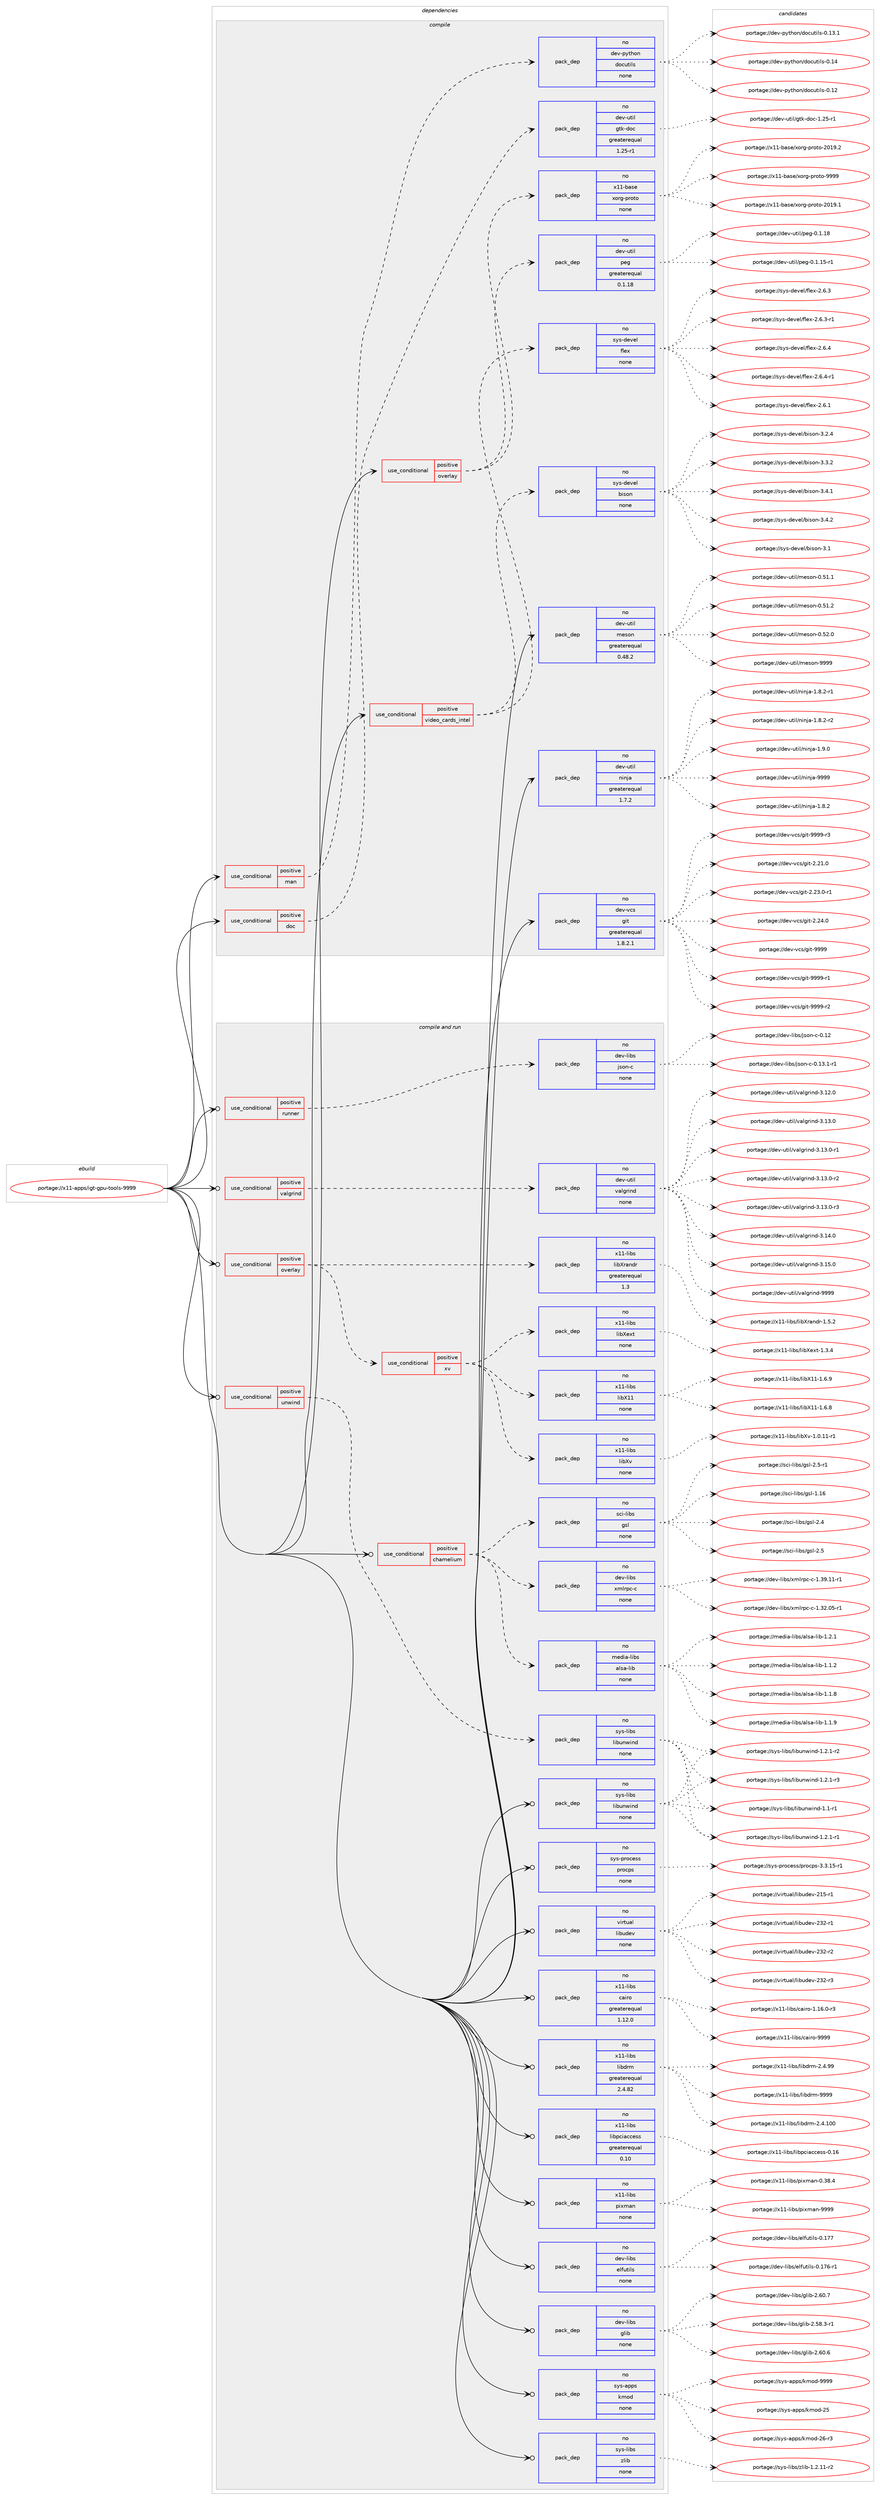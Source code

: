 digraph prolog {

# *************
# Graph options
# *************

newrank=true;
concentrate=true;
compound=true;
graph [rankdir=LR,fontname=Helvetica,fontsize=10,ranksep=1.5];#, ranksep=2.5, nodesep=0.2];
edge  [arrowhead=vee];
node  [fontname=Helvetica,fontsize=10];

# **********
# The ebuild
# **********

subgraph cluster_leftcol {
color=gray;
rank=same;
label=<<i>ebuild</i>>;
id [label="portage://x11-apps/igt-gpu-tools-9999", color=red, width=4, href="../x11-apps/igt-gpu-tools-9999.svg"];
}

# ****************
# The dependencies
# ****************

subgraph cluster_midcol {
color=gray;
label=<<i>dependencies</i>>;
subgraph cluster_compile {
fillcolor="#eeeeee";
style=filled;
label=<<i>compile</i>>;
subgraph cond107412 {
dependency445681 [label=<<TABLE BORDER="0" CELLBORDER="1" CELLSPACING="0" CELLPADDING="4"><TR><TD ROWSPAN="3" CELLPADDING="10">use_conditional</TD></TR><TR><TD>positive</TD></TR><TR><TD>doc</TD></TR></TABLE>>, shape=none, color=red];
subgraph pack330337 {
dependency445682 [label=<<TABLE BORDER="0" CELLBORDER="1" CELLSPACING="0" CELLPADDING="4" WIDTH="220"><TR><TD ROWSPAN="6" CELLPADDING="30">pack_dep</TD></TR><TR><TD WIDTH="110">no</TD></TR><TR><TD>dev-util</TD></TR><TR><TD>gtk-doc</TD></TR><TR><TD>greaterequal</TD></TR><TR><TD>1.25-r1</TD></TR></TABLE>>, shape=none, color=blue];
}
dependency445681:e -> dependency445682:w [weight=20,style="dashed",arrowhead="vee"];
}
id:e -> dependency445681:w [weight=20,style="solid",arrowhead="vee"];
subgraph cond107413 {
dependency445683 [label=<<TABLE BORDER="0" CELLBORDER="1" CELLSPACING="0" CELLPADDING="4"><TR><TD ROWSPAN="3" CELLPADDING="10">use_conditional</TD></TR><TR><TD>positive</TD></TR><TR><TD>man</TD></TR></TABLE>>, shape=none, color=red];
subgraph pack330338 {
dependency445684 [label=<<TABLE BORDER="0" CELLBORDER="1" CELLSPACING="0" CELLPADDING="4" WIDTH="220"><TR><TD ROWSPAN="6" CELLPADDING="30">pack_dep</TD></TR><TR><TD WIDTH="110">no</TD></TR><TR><TD>dev-python</TD></TR><TR><TD>docutils</TD></TR><TR><TD>none</TD></TR><TR><TD></TD></TR></TABLE>>, shape=none, color=blue];
}
dependency445683:e -> dependency445684:w [weight=20,style="dashed",arrowhead="vee"];
}
id:e -> dependency445683:w [weight=20,style="solid",arrowhead="vee"];
subgraph cond107414 {
dependency445685 [label=<<TABLE BORDER="0" CELLBORDER="1" CELLSPACING="0" CELLPADDING="4"><TR><TD ROWSPAN="3" CELLPADDING="10">use_conditional</TD></TR><TR><TD>positive</TD></TR><TR><TD>overlay</TD></TR></TABLE>>, shape=none, color=red];
subgraph pack330339 {
dependency445686 [label=<<TABLE BORDER="0" CELLBORDER="1" CELLSPACING="0" CELLPADDING="4" WIDTH="220"><TR><TD ROWSPAN="6" CELLPADDING="30">pack_dep</TD></TR><TR><TD WIDTH="110">no</TD></TR><TR><TD>dev-util</TD></TR><TR><TD>peg</TD></TR><TR><TD>greaterequal</TD></TR><TR><TD>0.1.18</TD></TR></TABLE>>, shape=none, color=blue];
}
dependency445685:e -> dependency445686:w [weight=20,style="dashed",arrowhead="vee"];
subgraph pack330340 {
dependency445687 [label=<<TABLE BORDER="0" CELLBORDER="1" CELLSPACING="0" CELLPADDING="4" WIDTH="220"><TR><TD ROWSPAN="6" CELLPADDING="30">pack_dep</TD></TR><TR><TD WIDTH="110">no</TD></TR><TR><TD>x11-base</TD></TR><TR><TD>xorg-proto</TD></TR><TR><TD>none</TD></TR><TR><TD></TD></TR></TABLE>>, shape=none, color=blue];
}
dependency445685:e -> dependency445687:w [weight=20,style="dashed",arrowhead="vee"];
}
id:e -> dependency445685:w [weight=20,style="solid",arrowhead="vee"];
subgraph cond107415 {
dependency445688 [label=<<TABLE BORDER="0" CELLBORDER="1" CELLSPACING="0" CELLPADDING="4"><TR><TD ROWSPAN="3" CELLPADDING="10">use_conditional</TD></TR><TR><TD>positive</TD></TR><TR><TD>video_cards_intel</TD></TR></TABLE>>, shape=none, color=red];
subgraph pack330341 {
dependency445689 [label=<<TABLE BORDER="0" CELLBORDER="1" CELLSPACING="0" CELLPADDING="4" WIDTH="220"><TR><TD ROWSPAN="6" CELLPADDING="30">pack_dep</TD></TR><TR><TD WIDTH="110">no</TD></TR><TR><TD>sys-devel</TD></TR><TR><TD>bison</TD></TR><TR><TD>none</TD></TR><TR><TD></TD></TR></TABLE>>, shape=none, color=blue];
}
dependency445688:e -> dependency445689:w [weight=20,style="dashed",arrowhead="vee"];
subgraph pack330342 {
dependency445690 [label=<<TABLE BORDER="0" CELLBORDER="1" CELLSPACING="0" CELLPADDING="4" WIDTH="220"><TR><TD ROWSPAN="6" CELLPADDING="30">pack_dep</TD></TR><TR><TD WIDTH="110">no</TD></TR><TR><TD>sys-devel</TD></TR><TR><TD>flex</TD></TR><TR><TD>none</TD></TR><TR><TD></TD></TR></TABLE>>, shape=none, color=blue];
}
dependency445688:e -> dependency445690:w [weight=20,style="dashed",arrowhead="vee"];
}
id:e -> dependency445688:w [weight=20,style="solid",arrowhead="vee"];
subgraph pack330343 {
dependency445691 [label=<<TABLE BORDER="0" CELLBORDER="1" CELLSPACING="0" CELLPADDING="4" WIDTH="220"><TR><TD ROWSPAN="6" CELLPADDING="30">pack_dep</TD></TR><TR><TD WIDTH="110">no</TD></TR><TR><TD>dev-util</TD></TR><TR><TD>meson</TD></TR><TR><TD>greaterequal</TD></TR><TR><TD>0.48.2</TD></TR></TABLE>>, shape=none, color=blue];
}
id:e -> dependency445691:w [weight=20,style="solid",arrowhead="vee"];
subgraph pack330344 {
dependency445692 [label=<<TABLE BORDER="0" CELLBORDER="1" CELLSPACING="0" CELLPADDING="4" WIDTH="220"><TR><TD ROWSPAN="6" CELLPADDING="30">pack_dep</TD></TR><TR><TD WIDTH="110">no</TD></TR><TR><TD>dev-util</TD></TR><TR><TD>ninja</TD></TR><TR><TD>greaterequal</TD></TR><TR><TD>1.7.2</TD></TR></TABLE>>, shape=none, color=blue];
}
id:e -> dependency445692:w [weight=20,style="solid",arrowhead="vee"];
subgraph pack330345 {
dependency445693 [label=<<TABLE BORDER="0" CELLBORDER="1" CELLSPACING="0" CELLPADDING="4" WIDTH="220"><TR><TD ROWSPAN="6" CELLPADDING="30">pack_dep</TD></TR><TR><TD WIDTH="110">no</TD></TR><TR><TD>dev-vcs</TD></TR><TR><TD>git</TD></TR><TR><TD>greaterequal</TD></TR><TR><TD>1.8.2.1</TD></TR></TABLE>>, shape=none, color=blue];
}
id:e -> dependency445693:w [weight=20,style="solid",arrowhead="vee"];
}
subgraph cluster_compileandrun {
fillcolor="#eeeeee";
style=filled;
label=<<i>compile and run</i>>;
subgraph cond107416 {
dependency445694 [label=<<TABLE BORDER="0" CELLBORDER="1" CELLSPACING="0" CELLPADDING="4"><TR><TD ROWSPAN="3" CELLPADDING="10">use_conditional</TD></TR><TR><TD>positive</TD></TR><TR><TD>chamelium</TD></TR></TABLE>>, shape=none, color=red];
subgraph pack330346 {
dependency445695 [label=<<TABLE BORDER="0" CELLBORDER="1" CELLSPACING="0" CELLPADDING="4" WIDTH="220"><TR><TD ROWSPAN="6" CELLPADDING="30">pack_dep</TD></TR><TR><TD WIDTH="110">no</TD></TR><TR><TD>dev-libs</TD></TR><TR><TD>xmlrpc-c</TD></TR><TR><TD>none</TD></TR><TR><TD></TD></TR></TABLE>>, shape=none, color=blue];
}
dependency445694:e -> dependency445695:w [weight=20,style="dashed",arrowhead="vee"];
subgraph pack330347 {
dependency445696 [label=<<TABLE BORDER="0" CELLBORDER="1" CELLSPACING="0" CELLPADDING="4" WIDTH="220"><TR><TD ROWSPAN="6" CELLPADDING="30">pack_dep</TD></TR><TR><TD WIDTH="110">no</TD></TR><TR><TD>sci-libs</TD></TR><TR><TD>gsl</TD></TR><TR><TD>none</TD></TR><TR><TD></TD></TR></TABLE>>, shape=none, color=blue];
}
dependency445694:e -> dependency445696:w [weight=20,style="dashed",arrowhead="vee"];
subgraph pack330348 {
dependency445697 [label=<<TABLE BORDER="0" CELLBORDER="1" CELLSPACING="0" CELLPADDING="4" WIDTH="220"><TR><TD ROWSPAN="6" CELLPADDING="30">pack_dep</TD></TR><TR><TD WIDTH="110">no</TD></TR><TR><TD>media-libs</TD></TR><TR><TD>alsa-lib</TD></TR><TR><TD>none</TD></TR><TR><TD></TD></TR></TABLE>>, shape=none, color=blue];
}
dependency445694:e -> dependency445697:w [weight=20,style="dashed",arrowhead="vee"];
}
id:e -> dependency445694:w [weight=20,style="solid",arrowhead="odotvee"];
subgraph cond107417 {
dependency445698 [label=<<TABLE BORDER="0" CELLBORDER="1" CELLSPACING="0" CELLPADDING="4"><TR><TD ROWSPAN="3" CELLPADDING="10">use_conditional</TD></TR><TR><TD>positive</TD></TR><TR><TD>overlay</TD></TR></TABLE>>, shape=none, color=red];
subgraph pack330349 {
dependency445699 [label=<<TABLE BORDER="0" CELLBORDER="1" CELLSPACING="0" CELLPADDING="4" WIDTH="220"><TR><TD ROWSPAN="6" CELLPADDING="30">pack_dep</TD></TR><TR><TD WIDTH="110">no</TD></TR><TR><TD>x11-libs</TD></TR><TR><TD>libXrandr</TD></TR><TR><TD>greaterequal</TD></TR><TR><TD>1.3</TD></TR></TABLE>>, shape=none, color=blue];
}
dependency445698:e -> dependency445699:w [weight=20,style="dashed",arrowhead="vee"];
subgraph cond107418 {
dependency445700 [label=<<TABLE BORDER="0" CELLBORDER="1" CELLSPACING="0" CELLPADDING="4"><TR><TD ROWSPAN="3" CELLPADDING="10">use_conditional</TD></TR><TR><TD>positive</TD></TR><TR><TD>xv</TD></TR></TABLE>>, shape=none, color=red];
subgraph pack330350 {
dependency445701 [label=<<TABLE BORDER="0" CELLBORDER="1" CELLSPACING="0" CELLPADDING="4" WIDTH="220"><TR><TD ROWSPAN="6" CELLPADDING="30">pack_dep</TD></TR><TR><TD WIDTH="110">no</TD></TR><TR><TD>x11-libs</TD></TR><TR><TD>libX11</TD></TR><TR><TD>none</TD></TR><TR><TD></TD></TR></TABLE>>, shape=none, color=blue];
}
dependency445700:e -> dependency445701:w [weight=20,style="dashed",arrowhead="vee"];
subgraph pack330351 {
dependency445702 [label=<<TABLE BORDER="0" CELLBORDER="1" CELLSPACING="0" CELLPADDING="4" WIDTH="220"><TR><TD ROWSPAN="6" CELLPADDING="30">pack_dep</TD></TR><TR><TD WIDTH="110">no</TD></TR><TR><TD>x11-libs</TD></TR><TR><TD>libXext</TD></TR><TR><TD>none</TD></TR><TR><TD></TD></TR></TABLE>>, shape=none, color=blue];
}
dependency445700:e -> dependency445702:w [weight=20,style="dashed",arrowhead="vee"];
subgraph pack330352 {
dependency445703 [label=<<TABLE BORDER="0" CELLBORDER="1" CELLSPACING="0" CELLPADDING="4" WIDTH="220"><TR><TD ROWSPAN="6" CELLPADDING="30">pack_dep</TD></TR><TR><TD WIDTH="110">no</TD></TR><TR><TD>x11-libs</TD></TR><TR><TD>libXv</TD></TR><TR><TD>none</TD></TR><TR><TD></TD></TR></TABLE>>, shape=none, color=blue];
}
dependency445700:e -> dependency445703:w [weight=20,style="dashed",arrowhead="vee"];
}
dependency445698:e -> dependency445700:w [weight=20,style="dashed",arrowhead="vee"];
}
id:e -> dependency445698:w [weight=20,style="solid",arrowhead="odotvee"];
subgraph cond107419 {
dependency445704 [label=<<TABLE BORDER="0" CELLBORDER="1" CELLSPACING="0" CELLPADDING="4"><TR><TD ROWSPAN="3" CELLPADDING="10">use_conditional</TD></TR><TR><TD>positive</TD></TR><TR><TD>runner</TD></TR></TABLE>>, shape=none, color=red];
subgraph pack330353 {
dependency445705 [label=<<TABLE BORDER="0" CELLBORDER="1" CELLSPACING="0" CELLPADDING="4" WIDTH="220"><TR><TD ROWSPAN="6" CELLPADDING="30">pack_dep</TD></TR><TR><TD WIDTH="110">no</TD></TR><TR><TD>dev-libs</TD></TR><TR><TD>json-c</TD></TR><TR><TD>none</TD></TR><TR><TD></TD></TR></TABLE>>, shape=none, color=blue];
}
dependency445704:e -> dependency445705:w [weight=20,style="dashed",arrowhead="vee"];
}
id:e -> dependency445704:w [weight=20,style="solid",arrowhead="odotvee"];
subgraph cond107420 {
dependency445706 [label=<<TABLE BORDER="0" CELLBORDER="1" CELLSPACING="0" CELLPADDING="4"><TR><TD ROWSPAN="3" CELLPADDING="10">use_conditional</TD></TR><TR><TD>positive</TD></TR><TR><TD>unwind</TD></TR></TABLE>>, shape=none, color=red];
subgraph pack330354 {
dependency445707 [label=<<TABLE BORDER="0" CELLBORDER="1" CELLSPACING="0" CELLPADDING="4" WIDTH="220"><TR><TD ROWSPAN="6" CELLPADDING="30">pack_dep</TD></TR><TR><TD WIDTH="110">no</TD></TR><TR><TD>sys-libs</TD></TR><TR><TD>libunwind</TD></TR><TR><TD>none</TD></TR><TR><TD></TD></TR></TABLE>>, shape=none, color=blue];
}
dependency445706:e -> dependency445707:w [weight=20,style="dashed",arrowhead="vee"];
}
id:e -> dependency445706:w [weight=20,style="solid",arrowhead="odotvee"];
subgraph cond107421 {
dependency445708 [label=<<TABLE BORDER="0" CELLBORDER="1" CELLSPACING="0" CELLPADDING="4"><TR><TD ROWSPAN="3" CELLPADDING="10">use_conditional</TD></TR><TR><TD>positive</TD></TR><TR><TD>valgrind</TD></TR></TABLE>>, shape=none, color=red];
subgraph pack330355 {
dependency445709 [label=<<TABLE BORDER="0" CELLBORDER="1" CELLSPACING="0" CELLPADDING="4" WIDTH="220"><TR><TD ROWSPAN="6" CELLPADDING="30">pack_dep</TD></TR><TR><TD WIDTH="110">no</TD></TR><TR><TD>dev-util</TD></TR><TR><TD>valgrind</TD></TR><TR><TD>none</TD></TR><TR><TD></TD></TR></TABLE>>, shape=none, color=blue];
}
dependency445708:e -> dependency445709:w [weight=20,style="dashed",arrowhead="vee"];
}
id:e -> dependency445708:w [weight=20,style="solid",arrowhead="odotvee"];
subgraph pack330356 {
dependency445710 [label=<<TABLE BORDER="0" CELLBORDER="1" CELLSPACING="0" CELLPADDING="4" WIDTH="220"><TR><TD ROWSPAN="6" CELLPADDING="30">pack_dep</TD></TR><TR><TD WIDTH="110">no</TD></TR><TR><TD>dev-libs</TD></TR><TR><TD>elfutils</TD></TR><TR><TD>none</TD></TR><TR><TD></TD></TR></TABLE>>, shape=none, color=blue];
}
id:e -> dependency445710:w [weight=20,style="solid",arrowhead="odotvee"];
subgraph pack330357 {
dependency445711 [label=<<TABLE BORDER="0" CELLBORDER="1" CELLSPACING="0" CELLPADDING="4" WIDTH="220"><TR><TD ROWSPAN="6" CELLPADDING="30">pack_dep</TD></TR><TR><TD WIDTH="110">no</TD></TR><TR><TD>dev-libs</TD></TR><TR><TD>glib</TD></TR><TR><TD>none</TD></TR><TR><TD></TD></TR></TABLE>>, shape=none, color=blue];
}
id:e -> dependency445711:w [weight=20,style="solid",arrowhead="odotvee"];
subgraph pack330358 {
dependency445712 [label=<<TABLE BORDER="0" CELLBORDER="1" CELLSPACING="0" CELLPADDING="4" WIDTH="220"><TR><TD ROWSPAN="6" CELLPADDING="30">pack_dep</TD></TR><TR><TD WIDTH="110">no</TD></TR><TR><TD>sys-apps</TD></TR><TR><TD>kmod</TD></TR><TR><TD>none</TD></TR><TR><TD></TD></TR></TABLE>>, shape=none, color=blue];
}
id:e -> dependency445712:w [weight=20,style="solid",arrowhead="odotvee"];
subgraph pack330359 {
dependency445713 [label=<<TABLE BORDER="0" CELLBORDER="1" CELLSPACING="0" CELLPADDING="4" WIDTH="220"><TR><TD ROWSPAN="6" CELLPADDING="30">pack_dep</TD></TR><TR><TD WIDTH="110">no</TD></TR><TR><TD>sys-libs</TD></TR><TR><TD>libunwind</TD></TR><TR><TD>none</TD></TR><TR><TD></TD></TR></TABLE>>, shape=none, color=blue];
}
id:e -> dependency445713:w [weight=20,style="solid",arrowhead="odotvee"];
subgraph pack330360 {
dependency445714 [label=<<TABLE BORDER="0" CELLBORDER="1" CELLSPACING="0" CELLPADDING="4" WIDTH="220"><TR><TD ROWSPAN="6" CELLPADDING="30">pack_dep</TD></TR><TR><TD WIDTH="110">no</TD></TR><TR><TD>sys-libs</TD></TR><TR><TD>zlib</TD></TR><TR><TD>none</TD></TR><TR><TD></TD></TR></TABLE>>, shape=none, color=blue];
}
id:e -> dependency445714:w [weight=20,style="solid",arrowhead="odotvee"];
subgraph pack330361 {
dependency445715 [label=<<TABLE BORDER="0" CELLBORDER="1" CELLSPACING="0" CELLPADDING="4" WIDTH="220"><TR><TD ROWSPAN="6" CELLPADDING="30">pack_dep</TD></TR><TR><TD WIDTH="110">no</TD></TR><TR><TD>sys-process</TD></TR><TR><TD>procps</TD></TR><TR><TD>none</TD></TR><TR><TD></TD></TR></TABLE>>, shape=none, color=blue];
}
id:e -> dependency445715:w [weight=20,style="solid",arrowhead="odotvee"];
subgraph pack330362 {
dependency445716 [label=<<TABLE BORDER="0" CELLBORDER="1" CELLSPACING="0" CELLPADDING="4" WIDTH="220"><TR><TD ROWSPAN="6" CELLPADDING="30">pack_dep</TD></TR><TR><TD WIDTH="110">no</TD></TR><TR><TD>virtual</TD></TR><TR><TD>libudev</TD></TR><TR><TD>none</TD></TR><TR><TD></TD></TR></TABLE>>, shape=none, color=blue];
}
id:e -> dependency445716:w [weight=20,style="solid",arrowhead="odotvee"];
subgraph pack330363 {
dependency445717 [label=<<TABLE BORDER="0" CELLBORDER="1" CELLSPACING="0" CELLPADDING="4" WIDTH="220"><TR><TD ROWSPAN="6" CELLPADDING="30">pack_dep</TD></TR><TR><TD WIDTH="110">no</TD></TR><TR><TD>x11-libs</TD></TR><TR><TD>cairo</TD></TR><TR><TD>greaterequal</TD></TR><TR><TD>1.12.0</TD></TR></TABLE>>, shape=none, color=blue];
}
id:e -> dependency445717:w [weight=20,style="solid",arrowhead="odotvee"];
subgraph pack330364 {
dependency445718 [label=<<TABLE BORDER="0" CELLBORDER="1" CELLSPACING="0" CELLPADDING="4" WIDTH="220"><TR><TD ROWSPAN="6" CELLPADDING="30">pack_dep</TD></TR><TR><TD WIDTH="110">no</TD></TR><TR><TD>x11-libs</TD></TR><TR><TD>libdrm</TD></TR><TR><TD>greaterequal</TD></TR><TR><TD>2.4.82</TD></TR></TABLE>>, shape=none, color=blue];
}
id:e -> dependency445718:w [weight=20,style="solid",arrowhead="odotvee"];
subgraph pack330365 {
dependency445719 [label=<<TABLE BORDER="0" CELLBORDER="1" CELLSPACING="0" CELLPADDING="4" WIDTH="220"><TR><TD ROWSPAN="6" CELLPADDING="30">pack_dep</TD></TR><TR><TD WIDTH="110">no</TD></TR><TR><TD>x11-libs</TD></TR><TR><TD>libpciaccess</TD></TR><TR><TD>greaterequal</TD></TR><TR><TD>0.10</TD></TR></TABLE>>, shape=none, color=blue];
}
id:e -> dependency445719:w [weight=20,style="solid",arrowhead="odotvee"];
subgraph pack330366 {
dependency445720 [label=<<TABLE BORDER="0" CELLBORDER="1" CELLSPACING="0" CELLPADDING="4" WIDTH="220"><TR><TD ROWSPAN="6" CELLPADDING="30">pack_dep</TD></TR><TR><TD WIDTH="110">no</TD></TR><TR><TD>x11-libs</TD></TR><TR><TD>pixman</TD></TR><TR><TD>none</TD></TR><TR><TD></TD></TR></TABLE>>, shape=none, color=blue];
}
id:e -> dependency445720:w [weight=20,style="solid",arrowhead="odotvee"];
}
subgraph cluster_run {
fillcolor="#eeeeee";
style=filled;
label=<<i>run</i>>;
}
}

# **************
# The candidates
# **************

subgraph cluster_choices {
rank=same;
color=gray;
label=<<i>candidates</i>>;

subgraph choice330337 {
color=black;
nodesep=1;
choiceportage1001011184511711610510847103116107451001119945494650534511449 [label="portage://dev-util/gtk-doc-1.25-r1", color=red, width=4,href="../dev-util/gtk-doc-1.25-r1.svg"];
dependency445682:e -> choiceportage1001011184511711610510847103116107451001119945494650534511449:w [style=dotted,weight="100"];
}
subgraph choice330338 {
color=black;
nodesep=1;
choiceportage1001011184511212111610411111047100111991171161051081154548464950 [label="portage://dev-python/docutils-0.12", color=red, width=4,href="../dev-python/docutils-0.12.svg"];
choiceportage10010111845112121116104111110471001119911711610510811545484649514649 [label="portage://dev-python/docutils-0.13.1", color=red, width=4,href="../dev-python/docutils-0.13.1.svg"];
choiceportage1001011184511212111610411111047100111991171161051081154548464952 [label="portage://dev-python/docutils-0.14", color=red, width=4,href="../dev-python/docutils-0.14.svg"];
dependency445684:e -> choiceportage1001011184511212111610411111047100111991171161051081154548464950:w [style=dotted,weight="100"];
dependency445684:e -> choiceportage10010111845112121116104111110471001119911711610510811545484649514649:w [style=dotted,weight="100"];
dependency445684:e -> choiceportage1001011184511212111610411111047100111991171161051081154548464952:w [style=dotted,weight="100"];
}
subgraph choice330339 {
color=black;
nodesep=1;
choiceportage1001011184511711610510847112101103454846494649534511449 [label="portage://dev-util/peg-0.1.15-r1", color=red, width=4,href="../dev-util/peg-0.1.15-r1.svg"];
choiceportage100101118451171161051084711210110345484649464956 [label="portage://dev-util/peg-0.1.18", color=red, width=4,href="../dev-util/peg-0.1.18.svg"];
dependency445686:e -> choiceportage1001011184511711610510847112101103454846494649534511449:w [style=dotted,weight="100"];
dependency445686:e -> choiceportage100101118451171161051084711210110345484649464956:w [style=dotted,weight="100"];
}
subgraph choice330340 {
color=black;
nodesep=1;
choiceportage1204949459897115101471201111141034511211411111611145504849574649 [label="portage://x11-base/xorg-proto-2019.1", color=red, width=4,href="../x11-base/xorg-proto-2019.1.svg"];
choiceportage1204949459897115101471201111141034511211411111611145504849574650 [label="portage://x11-base/xorg-proto-2019.2", color=red, width=4,href="../x11-base/xorg-proto-2019.2.svg"];
choiceportage120494945989711510147120111114103451121141111161114557575757 [label="portage://x11-base/xorg-proto-9999", color=red, width=4,href="../x11-base/xorg-proto-9999.svg"];
dependency445687:e -> choiceportage1204949459897115101471201111141034511211411111611145504849574649:w [style=dotted,weight="100"];
dependency445687:e -> choiceportage1204949459897115101471201111141034511211411111611145504849574650:w [style=dotted,weight="100"];
dependency445687:e -> choiceportage120494945989711510147120111114103451121141111161114557575757:w [style=dotted,weight="100"];
}
subgraph choice330341 {
color=black;
nodesep=1;
choiceportage11512111545100101118101108479810511511111045514649 [label="portage://sys-devel/bison-3.1", color=red, width=4,href="../sys-devel/bison-3.1.svg"];
choiceportage115121115451001011181011084798105115111110455146504652 [label="portage://sys-devel/bison-3.2.4", color=red, width=4,href="../sys-devel/bison-3.2.4.svg"];
choiceportage115121115451001011181011084798105115111110455146514650 [label="portage://sys-devel/bison-3.3.2", color=red, width=4,href="../sys-devel/bison-3.3.2.svg"];
choiceportage115121115451001011181011084798105115111110455146524649 [label="portage://sys-devel/bison-3.4.1", color=red, width=4,href="../sys-devel/bison-3.4.1.svg"];
choiceportage115121115451001011181011084798105115111110455146524650 [label="portage://sys-devel/bison-3.4.2", color=red, width=4,href="../sys-devel/bison-3.4.2.svg"];
dependency445689:e -> choiceportage11512111545100101118101108479810511511111045514649:w [style=dotted,weight="100"];
dependency445689:e -> choiceportage115121115451001011181011084798105115111110455146504652:w [style=dotted,weight="100"];
dependency445689:e -> choiceportage115121115451001011181011084798105115111110455146514650:w [style=dotted,weight="100"];
dependency445689:e -> choiceportage115121115451001011181011084798105115111110455146524649:w [style=dotted,weight="100"];
dependency445689:e -> choiceportage115121115451001011181011084798105115111110455146524650:w [style=dotted,weight="100"];
}
subgraph choice330342 {
color=black;
nodesep=1;
choiceportage1151211154510010111810110847102108101120455046544649 [label="portage://sys-devel/flex-2.6.1", color=red, width=4,href="../sys-devel/flex-2.6.1.svg"];
choiceportage1151211154510010111810110847102108101120455046544651 [label="portage://sys-devel/flex-2.6.3", color=red, width=4,href="../sys-devel/flex-2.6.3.svg"];
choiceportage11512111545100101118101108471021081011204550465446514511449 [label="portage://sys-devel/flex-2.6.3-r1", color=red, width=4,href="../sys-devel/flex-2.6.3-r1.svg"];
choiceportage1151211154510010111810110847102108101120455046544652 [label="portage://sys-devel/flex-2.6.4", color=red, width=4,href="../sys-devel/flex-2.6.4.svg"];
choiceportage11512111545100101118101108471021081011204550465446524511449 [label="portage://sys-devel/flex-2.6.4-r1", color=red, width=4,href="../sys-devel/flex-2.6.4-r1.svg"];
dependency445690:e -> choiceportage1151211154510010111810110847102108101120455046544649:w [style=dotted,weight="100"];
dependency445690:e -> choiceportage1151211154510010111810110847102108101120455046544651:w [style=dotted,weight="100"];
dependency445690:e -> choiceportage11512111545100101118101108471021081011204550465446514511449:w [style=dotted,weight="100"];
dependency445690:e -> choiceportage1151211154510010111810110847102108101120455046544652:w [style=dotted,weight="100"];
dependency445690:e -> choiceportage11512111545100101118101108471021081011204550465446524511449:w [style=dotted,weight="100"];
}
subgraph choice330343 {
color=black;
nodesep=1;
choiceportage100101118451171161051084710910111511111045484653494649 [label="portage://dev-util/meson-0.51.1", color=red, width=4,href="../dev-util/meson-0.51.1.svg"];
choiceportage100101118451171161051084710910111511111045484653494650 [label="portage://dev-util/meson-0.51.2", color=red, width=4,href="../dev-util/meson-0.51.2.svg"];
choiceportage100101118451171161051084710910111511111045484653504648 [label="portage://dev-util/meson-0.52.0", color=red, width=4,href="../dev-util/meson-0.52.0.svg"];
choiceportage10010111845117116105108471091011151111104557575757 [label="portage://dev-util/meson-9999", color=red, width=4,href="../dev-util/meson-9999.svg"];
dependency445691:e -> choiceportage100101118451171161051084710910111511111045484653494649:w [style=dotted,weight="100"];
dependency445691:e -> choiceportage100101118451171161051084710910111511111045484653494650:w [style=dotted,weight="100"];
dependency445691:e -> choiceportage100101118451171161051084710910111511111045484653504648:w [style=dotted,weight="100"];
dependency445691:e -> choiceportage10010111845117116105108471091011151111104557575757:w [style=dotted,weight="100"];
}
subgraph choice330344 {
color=black;
nodesep=1;
choiceportage100101118451171161051084711010511010697454946564650 [label="portage://dev-util/ninja-1.8.2", color=red, width=4,href="../dev-util/ninja-1.8.2.svg"];
choiceportage1001011184511711610510847110105110106974549465646504511449 [label="portage://dev-util/ninja-1.8.2-r1", color=red, width=4,href="../dev-util/ninja-1.8.2-r1.svg"];
choiceportage1001011184511711610510847110105110106974549465646504511450 [label="portage://dev-util/ninja-1.8.2-r2", color=red, width=4,href="../dev-util/ninja-1.8.2-r2.svg"];
choiceportage100101118451171161051084711010511010697454946574648 [label="portage://dev-util/ninja-1.9.0", color=red, width=4,href="../dev-util/ninja-1.9.0.svg"];
choiceportage1001011184511711610510847110105110106974557575757 [label="portage://dev-util/ninja-9999", color=red, width=4,href="../dev-util/ninja-9999.svg"];
dependency445692:e -> choiceportage100101118451171161051084711010511010697454946564650:w [style=dotted,weight="100"];
dependency445692:e -> choiceportage1001011184511711610510847110105110106974549465646504511449:w [style=dotted,weight="100"];
dependency445692:e -> choiceportage1001011184511711610510847110105110106974549465646504511450:w [style=dotted,weight="100"];
dependency445692:e -> choiceportage100101118451171161051084711010511010697454946574648:w [style=dotted,weight="100"];
dependency445692:e -> choiceportage1001011184511711610510847110105110106974557575757:w [style=dotted,weight="100"];
}
subgraph choice330345 {
color=black;
nodesep=1;
choiceportage10010111845118991154710310511645504650494648 [label="portage://dev-vcs/git-2.21.0", color=red, width=4,href="../dev-vcs/git-2.21.0.svg"];
choiceportage100101118451189911547103105116455046505146484511449 [label="portage://dev-vcs/git-2.23.0-r1", color=red, width=4,href="../dev-vcs/git-2.23.0-r1.svg"];
choiceportage10010111845118991154710310511645504650524648 [label="portage://dev-vcs/git-2.24.0", color=red, width=4,href="../dev-vcs/git-2.24.0.svg"];
choiceportage1001011184511899115471031051164557575757 [label="portage://dev-vcs/git-9999", color=red, width=4,href="../dev-vcs/git-9999.svg"];
choiceportage10010111845118991154710310511645575757574511449 [label="portage://dev-vcs/git-9999-r1", color=red, width=4,href="../dev-vcs/git-9999-r1.svg"];
choiceportage10010111845118991154710310511645575757574511450 [label="portage://dev-vcs/git-9999-r2", color=red, width=4,href="../dev-vcs/git-9999-r2.svg"];
choiceportage10010111845118991154710310511645575757574511451 [label="portage://dev-vcs/git-9999-r3", color=red, width=4,href="../dev-vcs/git-9999-r3.svg"];
dependency445693:e -> choiceportage10010111845118991154710310511645504650494648:w [style=dotted,weight="100"];
dependency445693:e -> choiceportage100101118451189911547103105116455046505146484511449:w [style=dotted,weight="100"];
dependency445693:e -> choiceportage10010111845118991154710310511645504650524648:w [style=dotted,weight="100"];
dependency445693:e -> choiceportage1001011184511899115471031051164557575757:w [style=dotted,weight="100"];
dependency445693:e -> choiceportage10010111845118991154710310511645575757574511449:w [style=dotted,weight="100"];
dependency445693:e -> choiceportage10010111845118991154710310511645575757574511450:w [style=dotted,weight="100"];
dependency445693:e -> choiceportage10010111845118991154710310511645575757574511451:w [style=dotted,weight="100"];
}
subgraph choice330346 {
color=black;
nodesep=1;
choiceportage10010111845108105981154712010910811411299459945494651504648534511449 [label="portage://dev-libs/xmlrpc-c-1.32.05-r1", color=red, width=4,href="../dev-libs/xmlrpc-c-1.32.05-r1.svg"];
choiceportage10010111845108105981154712010910811411299459945494651574649494511449 [label="portage://dev-libs/xmlrpc-c-1.39.11-r1", color=red, width=4,href="../dev-libs/xmlrpc-c-1.39.11-r1.svg"];
dependency445695:e -> choiceportage10010111845108105981154712010910811411299459945494651504648534511449:w [style=dotted,weight="100"];
dependency445695:e -> choiceportage10010111845108105981154712010910811411299459945494651574649494511449:w [style=dotted,weight="100"];
}
subgraph choice330347 {
color=black;
nodesep=1;
choiceportage115991054510810598115471031151084549464954 [label="portage://sci-libs/gsl-1.16", color=red, width=4,href="../sci-libs/gsl-1.16.svg"];
choiceportage1159910545108105981154710311510845504652 [label="portage://sci-libs/gsl-2.4", color=red, width=4,href="../sci-libs/gsl-2.4.svg"];
choiceportage1159910545108105981154710311510845504653 [label="portage://sci-libs/gsl-2.5", color=red, width=4,href="../sci-libs/gsl-2.5.svg"];
choiceportage11599105451081059811547103115108455046534511449 [label="portage://sci-libs/gsl-2.5-r1", color=red, width=4,href="../sci-libs/gsl-2.5-r1.svg"];
dependency445696:e -> choiceportage115991054510810598115471031151084549464954:w [style=dotted,weight="100"];
dependency445696:e -> choiceportage1159910545108105981154710311510845504652:w [style=dotted,weight="100"];
dependency445696:e -> choiceportage1159910545108105981154710311510845504653:w [style=dotted,weight="100"];
dependency445696:e -> choiceportage11599105451081059811547103115108455046534511449:w [style=dotted,weight="100"];
}
subgraph choice330348 {
color=black;
nodesep=1;
choiceportage1091011001059745108105981154797108115974510810598454946494650 [label="portage://media-libs/alsa-lib-1.1.2", color=red, width=4,href="../media-libs/alsa-lib-1.1.2.svg"];
choiceportage1091011001059745108105981154797108115974510810598454946494656 [label="portage://media-libs/alsa-lib-1.1.8", color=red, width=4,href="../media-libs/alsa-lib-1.1.8.svg"];
choiceportage1091011001059745108105981154797108115974510810598454946494657 [label="portage://media-libs/alsa-lib-1.1.9", color=red, width=4,href="../media-libs/alsa-lib-1.1.9.svg"];
choiceportage1091011001059745108105981154797108115974510810598454946504649 [label="portage://media-libs/alsa-lib-1.2.1", color=red, width=4,href="../media-libs/alsa-lib-1.2.1.svg"];
dependency445697:e -> choiceportage1091011001059745108105981154797108115974510810598454946494650:w [style=dotted,weight="100"];
dependency445697:e -> choiceportage1091011001059745108105981154797108115974510810598454946494656:w [style=dotted,weight="100"];
dependency445697:e -> choiceportage1091011001059745108105981154797108115974510810598454946494657:w [style=dotted,weight="100"];
dependency445697:e -> choiceportage1091011001059745108105981154797108115974510810598454946504649:w [style=dotted,weight="100"];
}
subgraph choice330349 {
color=black;
nodesep=1;
choiceportage1204949451081059811547108105988811497110100114454946534650 [label="portage://x11-libs/libXrandr-1.5.2", color=red, width=4,href="../x11-libs/libXrandr-1.5.2.svg"];
dependency445699:e -> choiceportage1204949451081059811547108105988811497110100114454946534650:w [style=dotted,weight="100"];
}
subgraph choice330350 {
color=black;
nodesep=1;
choiceportage120494945108105981154710810598884949454946544656 [label="portage://x11-libs/libX11-1.6.8", color=red, width=4,href="../x11-libs/libX11-1.6.8.svg"];
choiceportage120494945108105981154710810598884949454946544657 [label="portage://x11-libs/libX11-1.6.9", color=red, width=4,href="../x11-libs/libX11-1.6.9.svg"];
dependency445701:e -> choiceportage120494945108105981154710810598884949454946544656:w [style=dotted,weight="100"];
dependency445701:e -> choiceportage120494945108105981154710810598884949454946544657:w [style=dotted,weight="100"];
}
subgraph choice330351 {
color=black;
nodesep=1;
choiceportage12049494510810598115471081059888101120116454946514652 [label="portage://x11-libs/libXext-1.3.4", color=red, width=4,href="../x11-libs/libXext-1.3.4.svg"];
dependency445702:e -> choiceportage12049494510810598115471081059888101120116454946514652:w [style=dotted,weight="100"];
}
subgraph choice330352 {
color=black;
nodesep=1;
choiceportage12049494510810598115471081059888118454946484649494511449 [label="portage://x11-libs/libXv-1.0.11-r1", color=red, width=4,href="../x11-libs/libXv-1.0.11-r1.svg"];
dependency445703:e -> choiceportage12049494510810598115471081059888118454946484649494511449:w [style=dotted,weight="100"];
}
subgraph choice330353 {
color=black;
nodesep=1;
choiceportage10010111845108105981154710611511111045994548464950 [label="portage://dev-libs/json-c-0.12", color=red, width=4,href="../dev-libs/json-c-0.12.svg"];
choiceportage1001011184510810598115471061151111104599454846495146494511449 [label="portage://dev-libs/json-c-0.13.1-r1", color=red, width=4,href="../dev-libs/json-c-0.13.1-r1.svg"];
dependency445705:e -> choiceportage10010111845108105981154710611511111045994548464950:w [style=dotted,weight="100"];
dependency445705:e -> choiceportage1001011184510810598115471061151111104599454846495146494511449:w [style=dotted,weight="100"];
}
subgraph choice330354 {
color=black;
nodesep=1;
choiceportage11512111545108105981154710810598117110119105110100454946494511449 [label="portage://sys-libs/libunwind-1.1-r1", color=red, width=4,href="../sys-libs/libunwind-1.1-r1.svg"];
choiceportage115121115451081059811547108105981171101191051101004549465046494511449 [label="portage://sys-libs/libunwind-1.2.1-r1", color=red, width=4,href="../sys-libs/libunwind-1.2.1-r1.svg"];
choiceportage115121115451081059811547108105981171101191051101004549465046494511450 [label="portage://sys-libs/libunwind-1.2.1-r2", color=red, width=4,href="../sys-libs/libunwind-1.2.1-r2.svg"];
choiceportage115121115451081059811547108105981171101191051101004549465046494511451 [label="portage://sys-libs/libunwind-1.2.1-r3", color=red, width=4,href="../sys-libs/libunwind-1.2.1-r3.svg"];
dependency445707:e -> choiceportage11512111545108105981154710810598117110119105110100454946494511449:w [style=dotted,weight="100"];
dependency445707:e -> choiceportage115121115451081059811547108105981171101191051101004549465046494511449:w [style=dotted,weight="100"];
dependency445707:e -> choiceportage115121115451081059811547108105981171101191051101004549465046494511450:w [style=dotted,weight="100"];
dependency445707:e -> choiceportage115121115451081059811547108105981171101191051101004549465046494511451:w [style=dotted,weight="100"];
}
subgraph choice330355 {
color=black;
nodesep=1;
choiceportage10010111845117116105108471189710810311410511010045514649504648 [label="portage://dev-util/valgrind-3.12.0", color=red, width=4,href="../dev-util/valgrind-3.12.0.svg"];
choiceportage10010111845117116105108471189710810311410511010045514649514648 [label="portage://dev-util/valgrind-3.13.0", color=red, width=4,href="../dev-util/valgrind-3.13.0.svg"];
choiceportage100101118451171161051084711897108103114105110100455146495146484511449 [label="portage://dev-util/valgrind-3.13.0-r1", color=red, width=4,href="../dev-util/valgrind-3.13.0-r1.svg"];
choiceportage100101118451171161051084711897108103114105110100455146495146484511450 [label="portage://dev-util/valgrind-3.13.0-r2", color=red, width=4,href="../dev-util/valgrind-3.13.0-r2.svg"];
choiceportage100101118451171161051084711897108103114105110100455146495146484511451 [label="portage://dev-util/valgrind-3.13.0-r3", color=red, width=4,href="../dev-util/valgrind-3.13.0-r3.svg"];
choiceportage10010111845117116105108471189710810311410511010045514649524648 [label="portage://dev-util/valgrind-3.14.0", color=red, width=4,href="../dev-util/valgrind-3.14.0.svg"];
choiceportage10010111845117116105108471189710810311410511010045514649534648 [label="portage://dev-util/valgrind-3.15.0", color=red, width=4,href="../dev-util/valgrind-3.15.0.svg"];
choiceportage1001011184511711610510847118971081031141051101004557575757 [label="portage://dev-util/valgrind-9999", color=red, width=4,href="../dev-util/valgrind-9999.svg"];
dependency445709:e -> choiceportage10010111845117116105108471189710810311410511010045514649504648:w [style=dotted,weight="100"];
dependency445709:e -> choiceportage10010111845117116105108471189710810311410511010045514649514648:w [style=dotted,weight="100"];
dependency445709:e -> choiceportage100101118451171161051084711897108103114105110100455146495146484511449:w [style=dotted,weight="100"];
dependency445709:e -> choiceportage100101118451171161051084711897108103114105110100455146495146484511450:w [style=dotted,weight="100"];
dependency445709:e -> choiceportage100101118451171161051084711897108103114105110100455146495146484511451:w [style=dotted,weight="100"];
dependency445709:e -> choiceportage10010111845117116105108471189710810311410511010045514649524648:w [style=dotted,weight="100"];
dependency445709:e -> choiceportage10010111845117116105108471189710810311410511010045514649534648:w [style=dotted,weight="100"];
dependency445709:e -> choiceportage1001011184511711610510847118971081031141051101004557575757:w [style=dotted,weight="100"];
}
subgraph choice330356 {
color=black;
nodesep=1;
choiceportage1001011184510810598115471011081021171161051081154548464955544511449 [label="portage://dev-libs/elfutils-0.176-r1", color=red, width=4,href="../dev-libs/elfutils-0.176-r1.svg"];
choiceportage100101118451081059811547101108102117116105108115454846495555 [label="portage://dev-libs/elfutils-0.177", color=red, width=4,href="../dev-libs/elfutils-0.177.svg"];
dependency445710:e -> choiceportage1001011184510810598115471011081021171161051081154548464955544511449:w [style=dotted,weight="100"];
dependency445710:e -> choiceportage100101118451081059811547101108102117116105108115454846495555:w [style=dotted,weight="100"];
}
subgraph choice330357 {
color=black;
nodesep=1;
choiceportage10010111845108105981154710310810598455046535646514511449 [label="portage://dev-libs/glib-2.58.3-r1", color=red, width=4,href="../dev-libs/glib-2.58.3-r1.svg"];
choiceportage1001011184510810598115471031081059845504654484654 [label="portage://dev-libs/glib-2.60.6", color=red, width=4,href="../dev-libs/glib-2.60.6.svg"];
choiceportage1001011184510810598115471031081059845504654484655 [label="portage://dev-libs/glib-2.60.7", color=red, width=4,href="../dev-libs/glib-2.60.7.svg"];
dependency445711:e -> choiceportage10010111845108105981154710310810598455046535646514511449:w [style=dotted,weight="100"];
dependency445711:e -> choiceportage1001011184510810598115471031081059845504654484654:w [style=dotted,weight="100"];
dependency445711:e -> choiceportage1001011184510810598115471031081059845504654484655:w [style=dotted,weight="100"];
}
subgraph choice330358 {
color=black;
nodesep=1;
choiceportage115121115459711211211547107109111100455053 [label="portage://sys-apps/kmod-25", color=red, width=4,href="../sys-apps/kmod-25.svg"];
choiceportage1151211154597112112115471071091111004550544511451 [label="portage://sys-apps/kmod-26-r3", color=red, width=4,href="../sys-apps/kmod-26-r3.svg"];
choiceportage1151211154597112112115471071091111004557575757 [label="portage://sys-apps/kmod-9999", color=red, width=4,href="../sys-apps/kmod-9999.svg"];
dependency445712:e -> choiceportage115121115459711211211547107109111100455053:w [style=dotted,weight="100"];
dependency445712:e -> choiceportage1151211154597112112115471071091111004550544511451:w [style=dotted,weight="100"];
dependency445712:e -> choiceportage1151211154597112112115471071091111004557575757:w [style=dotted,weight="100"];
}
subgraph choice330359 {
color=black;
nodesep=1;
choiceportage11512111545108105981154710810598117110119105110100454946494511449 [label="portage://sys-libs/libunwind-1.1-r1", color=red, width=4,href="../sys-libs/libunwind-1.1-r1.svg"];
choiceportage115121115451081059811547108105981171101191051101004549465046494511449 [label="portage://sys-libs/libunwind-1.2.1-r1", color=red, width=4,href="../sys-libs/libunwind-1.2.1-r1.svg"];
choiceportage115121115451081059811547108105981171101191051101004549465046494511450 [label="portage://sys-libs/libunwind-1.2.1-r2", color=red, width=4,href="../sys-libs/libunwind-1.2.1-r2.svg"];
choiceportage115121115451081059811547108105981171101191051101004549465046494511451 [label="portage://sys-libs/libunwind-1.2.1-r3", color=red, width=4,href="../sys-libs/libunwind-1.2.1-r3.svg"];
dependency445713:e -> choiceportage11512111545108105981154710810598117110119105110100454946494511449:w [style=dotted,weight="100"];
dependency445713:e -> choiceportage115121115451081059811547108105981171101191051101004549465046494511449:w [style=dotted,weight="100"];
dependency445713:e -> choiceportage115121115451081059811547108105981171101191051101004549465046494511450:w [style=dotted,weight="100"];
dependency445713:e -> choiceportage115121115451081059811547108105981171101191051101004549465046494511451:w [style=dotted,weight="100"];
}
subgraph choice330360 {
color=black;
nodesep=1;
choiceportage11512111545108105981154712210810598454946504649494511450 [label="portage://sys-libs/zlib-1.2.11-r2", color=red, width=4,href="../sys-libs/zlib-1.2.11-r2.svg"];
dependency445714:e -> choiceportage11512111545108105981154712210810598454946504649494511450:w [style=dotted,weight="100"];
}
subgraph choice330361 {
color=black;
nodesep=1;
choiceportage11512111545112114111991011151154711211411199112115455146514649534511449 [label="portage://sys-process/procps-3.3.15-r1", color=red, width=4,href="../sys-process/procps-3.3.15-r1.svg"];
dependency445715:e -> choiceportage11512111545112114111991011151154711211411199112115455146514649534511449:w [style=dotted,weight="100"];
}
subgraph choice330362 {
color=black;
nodesep=1;
choiceportage118105114116117971084710810598117100101118455049534511449 [label="portage://virtual/libudev-215-r1", color=red, width=4,href="../virtual/libudev-215-r1.svg"];
choiceportage118105114116117971084710810598117100101118455051504511449 [label="portage://virtual/libudev-232-r1", color=red, width=4,href="../virtual/libudev-232-r1.svg"];
choiceportage118105114116117971084710810598117100101118455051504511450 [label="portage://virtual/libudev-232-r2", color=red, width=4,href="../virtual/libudev-232-r2.svg"];
choiceportage118105114116117971084710810598117100101118455051504511451 [label="portage://virtual/libudev-232-r3", color=red, width=4,href="../virtual/libudev-232-r3.svg"];
dependency445716:e -> choiceportage118105114116117971084710810598117100101118455049534511449:w [style=dotted,weight="100"];
dependency445716:e -> choiceportage118105114116117971084710810598117100101118455051504511449:w [style=dotted,weight="100"];
dependency445716:e -> choiceportage118105114116117971084710810598117100101118455051504511450:w [style=dotted,weight="100"];
dependency445716:e -> choiceportage118105114116117971084710810598117100101118455051504511451:w [style=dotted,weight="100"];
}
subgraph choice330363 {
color=black;
nodesep=1;
choiceportage12049494510810598115479997105114111454946495446484511451 [label="portage://x11-libs/cairo-1.16.0-r3", color=red, width=4,href="../x11-libs/cairo-1.16.0-r3.svg"];
choiceportage120494945108105981154799971051141114557575757 [label="portage://x11-libs/cairo-9999", color=red, width=4,href="../x11-libs/cairo-9999.svg"];
dependency445717:e -> choiceportage12049494510810598115479997105114111454946495446484511451:w [style=dotted,weight="100"];
dependency445717:e -> choiceportage120494945108105981154799971051141114557575757:w [style=dotted,weight="100"];
}
subgraph choice330364 {
color=black;
nodesep=1;
choiceportage1204949451081059811547108105981001141094550465246494848 [label="portage://x11-libs/libdrm-2.4.100", color=red, width=4,href="../x11-libs/libdrm-2.4.100.svg"];
choiceportage12049494510810598115471081059810011410945504652465757 [label="portage://x11-libs/libdrm-2.4.99", color=red, width=4,href="../x11-libs/libdrm-2.4.99.svg"];
choiceportage1204949451081059811547108105981001141094557575757 [label="portage://x11-libs/libdrm-9999", color=red, width=4,href="../x11-libs/libdrm-9999.svg"];
dependency445718:e -> choiceportage1204949451081059811547108105981001141094550465246494848:w [style=dotted,weight="100"];
dependency445718:e -> choiceportage12049494510810598115471081059810011410945504652465757:w [style=dotted,weight="100"];
dependency445718:e -> choiceportage1204949451081059811547108105981001141094557575757:w [style=dotted,weight="100"];
}
subgraph choice330365 {
color=black;
nodesep=1;
choiceportage120494945108105981154710810598112991059799991011151154548464954 [label="portage://x11-libs/libpciaccess-0.16", color=red, width=4,href="../x11-libs/libpciaccess-0.16.svg"];
dependency445719:e -> choiceportage120494945108105981154710810598112991059799991011151154548464954:w [style=dotted,weight="100"];
}
subgraph choice330366 {
color=black;
nodesep=1;
choiceportage12049494510810598115471121051201099711045484651564652 [label="portage://x11-libs/pixman-0.38.4", color=red, width=4,href="../x11-libs/pixman-0.38.4.svg"];
choiceportage1204949451081059811547112105120109971104557575757 [label="portage://x11-libs/pixman-9999", color=red, width=4,href="../x11-libs/pixman-9999.svg"];
dependency445720:e -> choiceportage12049494510810598115471121051201099711045484651564652:w [style=dotted,weight="100"];
dependency445720:e -> choiceportage1204949451081059811547112105120109971104557575757:w [style=dotted,weight="100"];
}
}

}

